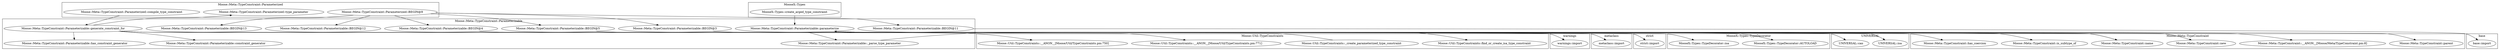 digraph {
graph [overlap=false]
subgraph cluster_warnings {
	label="warnings";
	"warnings::import";
}
subgraph cluster_MooseX_Types_TypeDecorator {
	label="MooseX::Types::TypeDecorator";
	"MooseX::Types::TypeDecorator::AUTOLOAD";
	"MooseX::Types::TypeDecorator::isa";
}
subgraph cluster_Moose_Util_TypeConstraints {
	label="Moose::Util::TypeConstraints";
	"Moose::Util::TypeConstraints::__ANON__[Moose/Util/TypeConstraints.pm:771]";
	"Moose::Util::TypeConstraints::_create_parameterized_type_constraint";
	"Moose::Util::TypeConstraints::find_or_create_isa_type_constraint";
	"Moose::Util::TypeConstraints::__ANON__[Moose/Util/TypeConstraints.pm:750]";
}
subgraph cluster_Moose_Meta_TypeConstraint_Parameterized {
	label="Moose::Meta::TypeConstraint::Parameterized";
	"Moose::Meta::TypeConstraint::Parameterized::compile_type_constraint";
	"Moose::Meta::TypeConstraint::Parameterized::BEGIN@9";
	"Moose::Meta::TypeConstraint::Parameterized::type_parameter";
}
subgraph cluster_metaclass {
	label="metaclass";
	"metaclass::import";
}
subgraph cluster_UNIVERSAL {
	label="UNIVERSAL";
	"UNIVERSAL::isa";
	"UNIVERSAL::can";
}
subgraph cluster_Moose_Meta_TypeConstraint_Parameterizable {
	label="Moose::Meta::TypeConstraint::Parameterizable";
	"Moose::Meta::TypeConstraint::Parameterizable::BEGIN@13";
	"Moose::Meta::TypeConstraint::Parameterizable::BEGIN@4";
	"Moose::Meta::TypeConstraint::Parameterizable::constraint_generator";
	"Moose::Meta::TypeConstraint::Parameterizable::BEGIN@5";
	"Moose::Meta::TypeConstraint::Parameterizable::BEGIN@3";
	"Moose::Meta::TypeConstraint::Parameterizable::parameterize";
	"Moose::Meta::TypeConstraint::Parameterizable::BEGIN@12";
	"Moose::Meta::TypeConstraint::Parameterizable::BEGIN@11";
	"Moose::Meta::TypeConstraint::Parameterizable::generate_constraint_for";
	"Moose::Meta::TypeConstraint::Parameterizable::_parse_type_parameter";
	"Moose::Meta::TypeConstraint::Parameterizable::has_constraint_generator";
}
subgraph cluster_base {
	label="base";
	"base::import";
}
subgraph cluster_strict {
	label="strict";
	"strict::import";
}
subgraph cluster_MooseX_Types {
	label="MooseX::Types";
	"MooseX::Types::create_arged_type_constraint";
}
subgraph cluster_Moose_Meta_TypeConstraint {
	label="Moose::Meta::TypeConstraint";
	"Moose::Meta::TypeConstraint::name";
	"Moose::Meta::TypeConstraint::has_coercion";
	"Moose::Meta::TypeConstraint::is_subtype_of";
	"Moose::Meta::TypeConstraint::parent";
	"Moose::Meta::TypeConstraint::__ANON__[Moose/Meta/TypeConstraint.pm:8]";
	"Moose::Meta::TypeConstraint::new";
}
"Moose::Meta::TypeConstraint::Parameterizable::parameterize" -> "Moose::Meta::TypeConstraint::name";
"Moose::Meta::TypeConstraint::Parameterizable::generate_constraint_for" -> "Moose::Meta::TypeConstraint::name";
"Moose::Meta::TypeConstraint::Parameterizable::generate_constraint_for" -> "Moose::Util::TypeConstraints::__ANON__[Moose/Util/TypeConstraints.pm:750]";
"Moose::Meta::TypeConstraint::Parameterizable::parameterize" -> "MooseX::Types::TypeDecorator::isa";
"Moose::Meta::TypeConstraint::Parameterizable::parameterize" -> "Moose::Meta::TypeConstraint::__ANON__[Moose/Meta/TypeConstraint.pm:8]";
"Moose::Meta::TypeConstraint::Parameterizable::parameterize" -> "Moose::Meta::TypeConstraint::new";
"Moose::Meta::TypeConstraint::Parameterized::BEGIN@9" -> "Moose::Meta::TypeConstraint::Parameterizable::BEGIN@12";
"Moose::Meta::TypeConstraint::Parameterizable::_parse_type_parameter" -> "Moose::Util::TypeConstraints::find_or_create_isa_type_constraint";
"Moose::Meta::TypeConstraint::Parameterizable::BEGIN@5" -> "metaclass::import";
"Moose::Meta::TypeConstraint::Parameterized::BEGIN@9" -> "Moose::Meta::TypeConstraint::Parameterizable::BEGIN@4";
"Moose::Meta::TypeConstraint::Parameterized::BEGIN@9" -> "Moose::Meta::TypeConstraint::Parameterizable::BEGIN@3";
"Moose::Meta::TypeConstraint::Parameterized::BEGIN@9" -> "Moose::Meta::TypeConstraint::Parameterizable::BEGIN@5";
"Moose::Meta::TypeConstraint::Parameterizable::generate_constraint_for" -> "Moose::Meta::TypeConstraint::Parameterized::type_parameter";
"Moose::Meta::TypeConstraint::Parameterized::compile_type_constraint" -> "Moose::Meta::TypeConstraint::Parameterizable::generate_constraint_for";
"Moose::Meta::TypeConstraint::Parameterizable::generate_constraint_for" -> "Moose::Meta::TypeConstraint::Parameterizable::constraint_generator";
"Moose::Meta::TypeConstraint::Parameterizable::parameterize" -> "UNIVERSAL::can";
"Moose::Meta::TypeConstraint::Parameterizable::BEGIN@11" -> "base::import";
"Moose::Meta::TypeConstraint::Parameterizable::parameterize" -> "UNIVERSAL::isa";
"Moose::Meta::TypeConstraint::Parameterizable::generate_constraint_for" -> "Moose::Meta::TypeConstraint::has_coercion";
"Moose::Meta::TypeConstraint::Parameterizable::parameterize" -> "Moose::Meta::TypeConstraint::parent";
"Moose::Meta::TypeConstraint::Parameterizable::BEGIN@4" -> "warnings::import";
"Moose::Meta::TypeConstraint::Parameterizable::parameterize" -> "Moose::Meta::TypeConstraint::Parameterizable::_parse_type_parameter";
"Moose::Meta::TypeConstraint::Parameterizable::generate_constraint_for" -> "Moose::Meta::TypeConstraint::Parameterizable::has_constraint_generator";
"Moose::Meta::TypeConstraint::Parameterized::BEGIN@9" -> "Moose::Meta::TypeConstraint::Parameterizable::BEGIN@13";
"Moose::Meta::TypeConstraint::Parameterizable::generate_constraint_for" -> "Moose::Meta::TypeConstraint::is_subtype_of";
"MooseX::Types::create_arged_type_constraint" -> "Moose::Meta::TypeConstraint::Parameterizable::parameterize";
"Moose::Util::TypeConstraints::_create_parameterized_type_constraint" -> "Moose::Meta::TypeConstraint::Parameterizable::parameterize";
"Moose::Meta::TypeConstraint::Parameterizable::parameterize" -> "MooseX::Types::TypeDecorator::AUTOLOAD";
"Moose::Meta::TypeConstraint::Parameterized::BEGIN@9" -> "Moose::Meta::TypeConstraint::Parameterizable::BEGIN@11";
"Moose::Meta::TypeConstraint::Parameterizable::BEGIN@3" -> "strict::import";
"Moose::Meta::TypeConstraint::Parameterizable::generate_constraint_for" -> "Moose::Util::TypeConstraints::__ANON__[Moose/Util/TypeConstraints.pm:771]";
}
